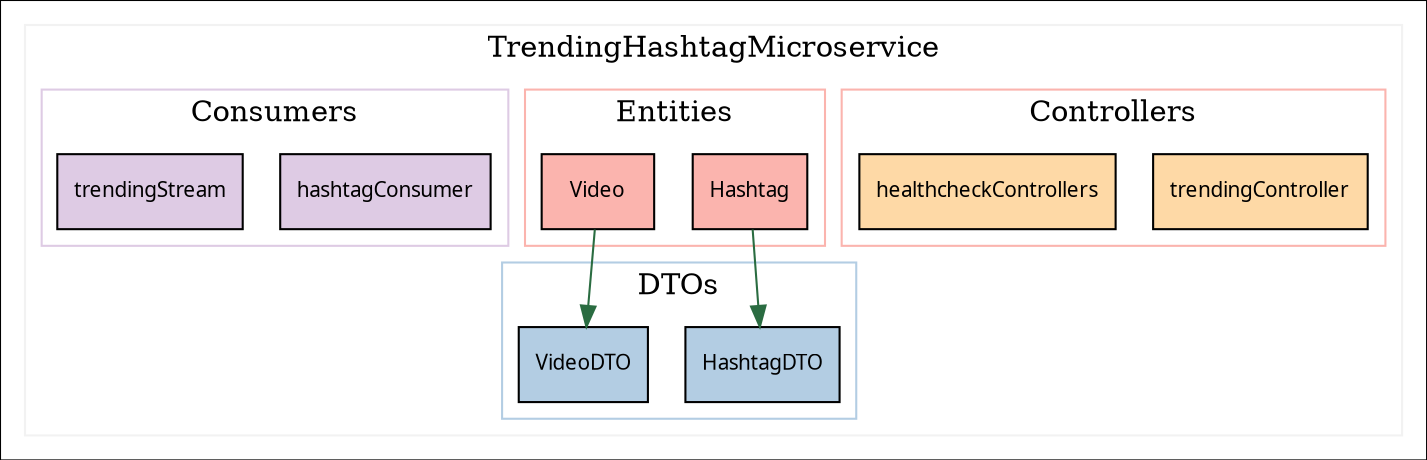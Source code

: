 digraph G {
    node[shape=rectangle, colorscheme="pastel19", fontname=Tahoma, fontsize=10, style="filled",
        gradientangle="270", fillcolor="bisque"]
	colorscheme="pastel19"
	 subgraph microservice {
	  	cluster=true;
	    color="9";
	    label="TrendingHashtagMicroservice"
	    subgraph controllers {
		    cluster=true;
		    color="1";
		    label="Controllers"
			
			    trendingController [fillcolor="5"]
			   	
			
			    healthcheckControllers [fillcolor="5"]
			   	
		
			
		}
		 subgraph entities {
		    cluster=true;
		    color="1";
		    label="Entities"
			
			    Hashtag [fillcolor="1"]
			   	
			    	
			
			    Video [fillcolor="1"]
			   	
			    	
		
			
		}
		subgraph dtos {
		    cluster=true;
		    color="2";
		    label="DTOs"
			
			    HashtagDTO [label = "HashtagDTO" fillcolor="2"]
			    
			
			    VideoDTO [label = "VideoDTO" fillcolor="2"]
			    
		
			
		}
		subgraph producers {
		    cluster=true;
		    color="3";
		    label="Producers"
		    
			
		}
		subgraph consumers {
		    cluster=true;
		    color="4";
		    label="Consumers"
		    
			    hashtagConsumerConsumer [label = "hashtagConsumer" fillcolor="4"]
			    trendingStreamConsumer [label = "trendingStream" fillcolor="4"]
		}
			
			    
			    	Hashtag -> HashtagDTO [color="#2A6C41"]
		
			    	
			
			    
			    	Video -> VideoDTO [color="#2A6C41"]
		
			    	
	
	}
}

